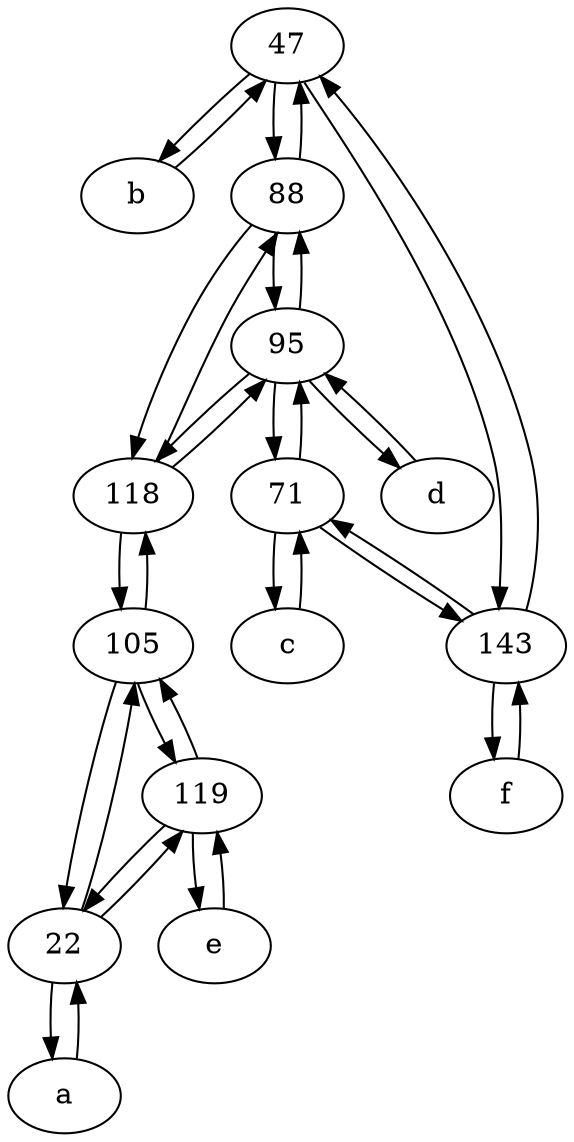 digraph  {
	47;
	71;
	105;
	e [pos="30,50!"];
	118;
	b [pos="50,20!"];
	a [pos="40,10!"];
	88;
	d [pos="20,30!"];
	f [pos="15,45!"];
	22;
	119;
	c [pos="20,10!"];
	95;
	143;
	118 -> 105;
	47 -> b;
	105 -> 22;
	95 -> d;
	c -> 71;
	95 -> 88;
	105 -> 119;
	95 -> 118;
	119 -> e;
	88 -> 47;
	95 -> 71;
	143 -> f;
	e -> 119;
	47 -> 143;
	71 -> 143;
	119 -> 105;
	119 -> 22;
	105 -> 118;
	22 -> 105;
	143 -> 71;
	143 -> 47;
	f -> 143;
	71 -> 95;
	22 -> 119;
	b -> 47;
	a -> 22;
	47 -> 88;
	88 -> 118;
	88 -> 95;
	d -> 95;
	118 -> 95;
	22 -> a;
	71 -> c;
	118 -> 88;

	}